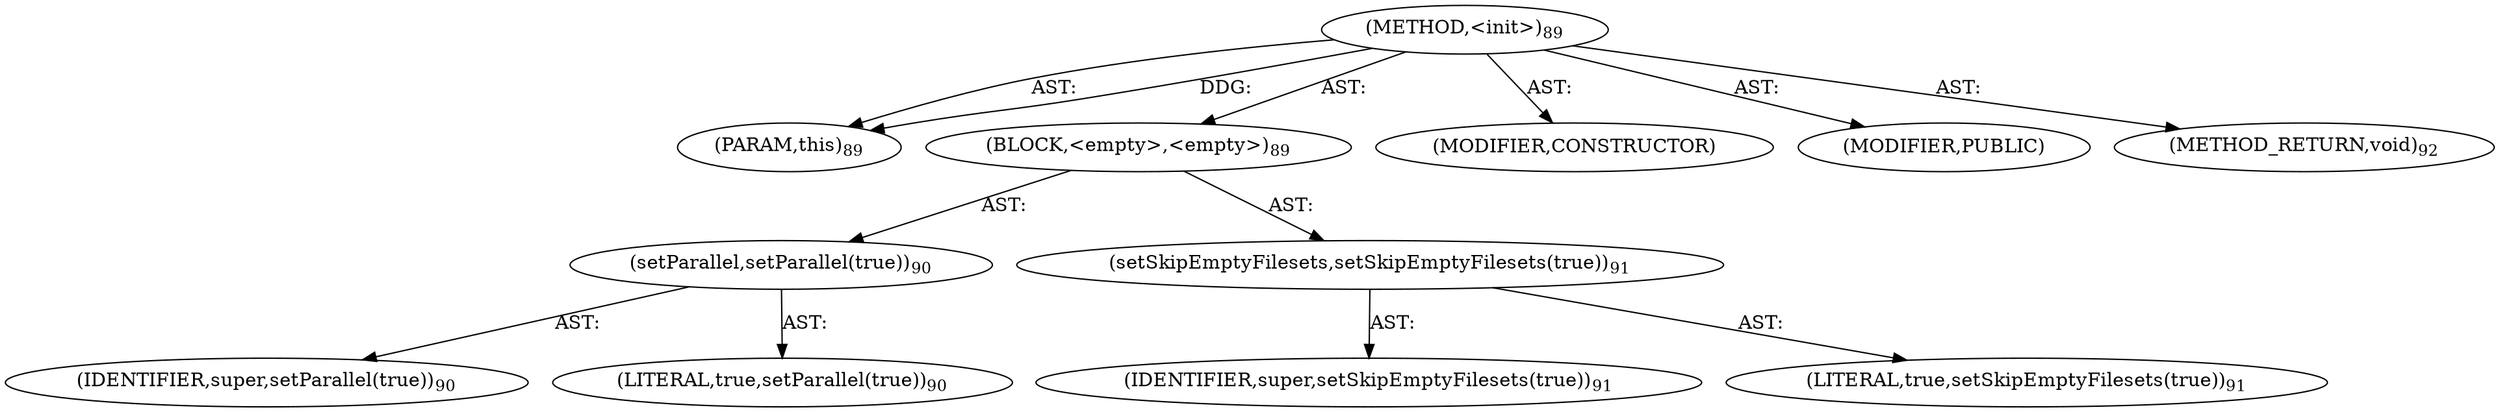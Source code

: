 digraph "&lt;init&gt;" {  
"111669149696" [label = <(METHOD,&lt;init&gt;)<SUB>89</SUB>> ]
"115964116996" [label = <(PARAM,this)<SUB>89</SUB>> ]
"25769803776" [label = <(BLOCK,&lt;empty&gt;,&lt;empty&gt;)<SUB>89</SUB>> ]
"30064771072" [label = <(setParallel,setParallel(true))<SUB>90</SUB>> ]
"68719476743" [label = <(IDENTIFIER,super,setParallel(true))<SUB>90</SUB>> ]
"90194313216" [label = <(LITERAL,true,setParallel(true))<SUB>90</SUB>> ]
"30064771073" [label = <(setSkipEmptyFilesets,setSkipEmptyFilesets(true))<SUB>91</SUB>> ]
"68719476744" [label = <(IDENTIFIER,super,setSkipEmptyFilesets(true))<SUB>91</SUB>> ]
"90194313217" [label = <(LITERAL,true,setSkipEmptyFilesets(true))<SUB>91</SUB>> ]
"133143986176" [label = <(MODIFIER,CONSTRUCTOR)> ]
"133143986177" [label = <(MODIFIER,PUBLIC)> ]
"128849018880" [label = <(METHOD_RETURN,void)<SUB>92</SUB>> ]
  "111669149696" -> "115964116996"  [ label = "AST: "] 
  "111669149696" -> "25769803776"  [ label = "AST: "] 
  "111669149696" -> "133143986176"  [ label = "AST: "] 
  "111669149696" -> "133143986177"  [ label = "AST: "] 
  "111669149696" -> "128849018880"  [ label = "AST: "] 
  "25769803776" -> "30064771072"  [ label = "AST: "] 
  "25769803776" -> "30064771073"  [ label = "AST: "] 
  "30064771072" -> "68719476743"  [ label = "AST: "] 
  "30064771072" -> "90194313216"  [ label = "AST: "] 
  "30064771073" -> "68719476744"  [ label = "AST: "] 
  "30064771073" -> "90194313217"  [ label = "AST: "] 
  "111669149696" -> "115964116996"  [ label = "DDG: "] 
}
